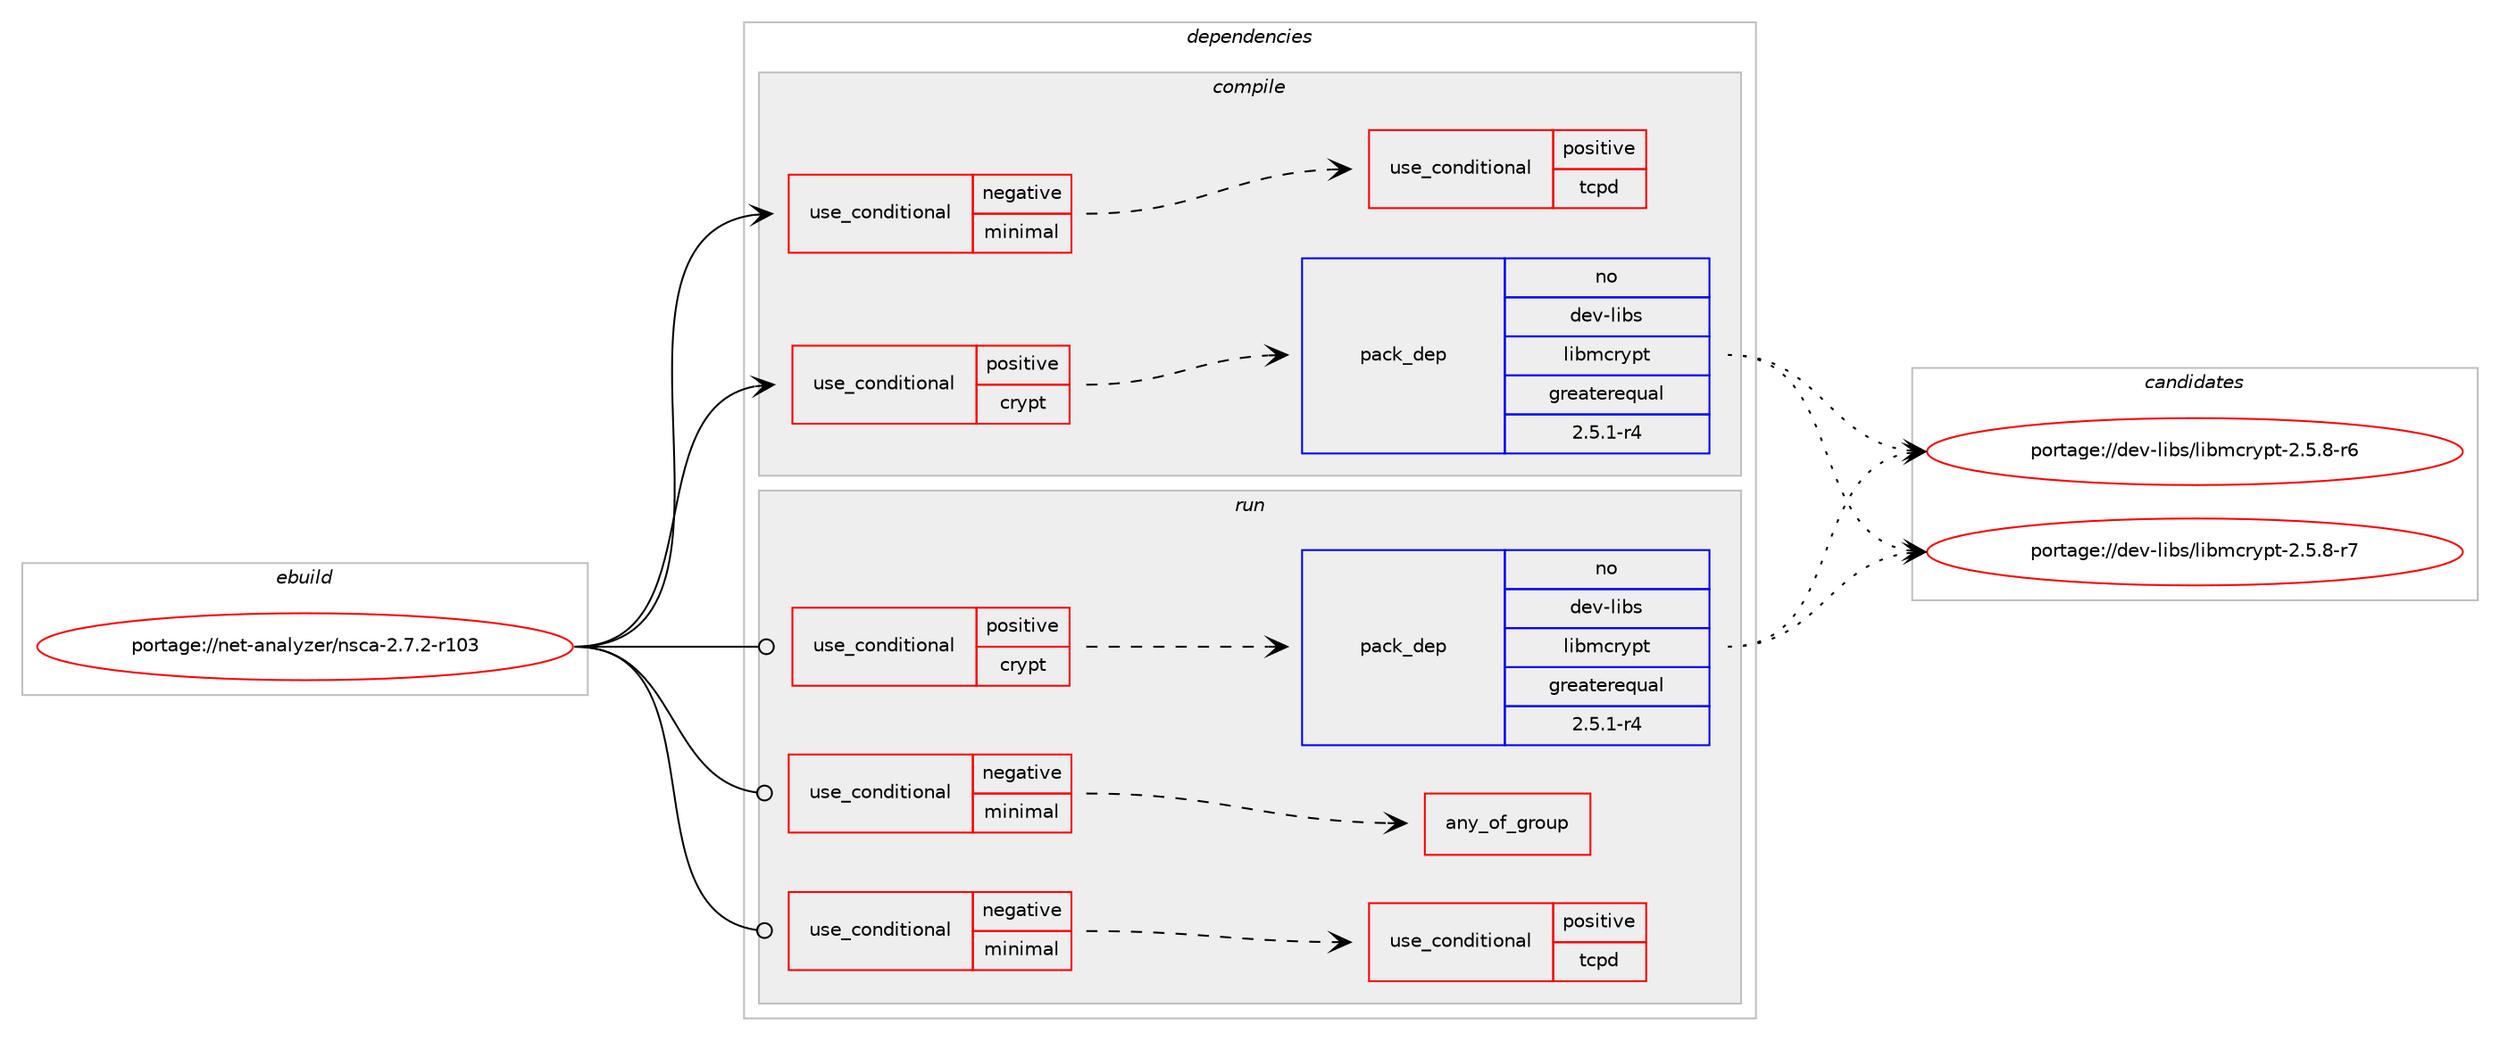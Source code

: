 digraph prolog {

# *************
# Graph options
# *************

newrank=true;
concentrate=true;
compound=true;
graph [rankdir=LR,fontname=Helvetica,fontsize=10,ranksep=1.5];#, ranksep=2.5, nodesep=0.2];
edge  [arrowhead=vee];
node  [fontname=Helvetica,fontsize=10];

# **********
# The ebuild
# **********

subgraph cluster_leftcol {
color=gray;
rank=same;
label=<<i>ebuild</i>>;
id [label="portage://net-analyzer/nsca-2.7.2-r103", color=red, width=4, href="../net-analyzer/nsca-2.7.2-r103.svg"];
}

# ****************
# The dependencies
# ****************

subgraph cluster_midcol {
color=gray;
label=<<i>dependencies</i>>;
subgraph cluster_compile {
fillcolor="#eeeeee";
style=filled;
label=<<i>compile</i>>;
subgraph cond85561 {
dependency174557 [label=<<TABLE BORDER="0" CELLBORDER="1" CELLSPACING="0" CELLPADDING="4"><TR><TD ROWSPAN="3" CELLPADDING="10">use_conditional</TD></TR><TR><TD>negative</TD></TR><TR><TD>minimal</TD></TR></TABLE>>, shape=none, color=red];
subgraph cond85562 {
dependency174558 [label=<<TABLE BORDER="0" CELLBORDER="1" CELLSPACING="0" CELLPADDING="4"><TR><TD ROWSPAN="3" CELLPADDING="10">use_conditional</TD></TR><TR><TD>positive</TD></TR><TR><TD>tcpd</TD></TR></TABLE>>, shape=none, color=red];
# *** BEGIN UNKNOWN DEPENDENCY TYPE (TODO) ***
# dependency174558 -> package_dependency(portage://net-analyzer/nsca-2.7.2-r103,install,no,sys-apps,tcp-wrappers,none,[,,],[],[])
# *** END UNKNOWN DEPENDENCY TYPE (TODO) ***

}
dependency174557:e -> dependency174558:w [weight=20,style="dashed",arrowhead="vee"];
# *** BEGIN UNKNOWN DEPENDENCY TYPE (TODO) ***
# dependency174557 -> package_dependency(portage://net-analyzer/nsca-2.7.2-r103,install,no,acct-group,icinga,none,[,,],[],[])
# *** END UNKNOWN DEPENDENCY TYPE (TODO) ***

# *** BEGIN UNKNOWN DEPENDENCY TYPE (TODO) ***
# dependency174557 -> package_dependency(portage://net-analyzer/nsca-2.7.2-r103,install,no,acct-group,nagios,none,[,,],[],[])
# *** END UNKNOWN DEPENDENCY TYPE (TODO) ***

# *** BEGIN UNKNOWN DEPENDENCY TYPE (TODO) ***
# dependency174557 -> package_dependency(portage://net-analyzer/nsca-2.7.2-r103,install,no,acct-user,icinga,none,[,,],[],[])
# *** END UNKNOWN DEPENDENCY TYPE (TODO) ***

# *** BEGIN UNKNOWN DEPENDENCY TYPE (TODO) ***
# dependency174557 -> package_dependency(portage://net-analyzer/nsca-2.7.2-r103,install,no,acct-user,nagios,none,[,,],[],[])
# *** END UNKNOWN DEPENDENCY TYPE (TODO) ***

}
id:e -> dependency174557:w [weight=20,style="solid",arrowhead="vee"];
subgraph cond85563 {
dependency174559 [label=<<TABLE BORDER="0" CELLBORDER="1" CELLSPACING="0" CELLPADDING="4"><TR><TD ROWSPAN="3" CELLPADDING="10">use_conditional</TD></TR><TR><TD>positive</TD></TR><TR><TD>crypt</TD></TR></TABLE>>, shape=none, color=red];
subgraph pack86466 {
dependency174560 [label=<<TABLE BORDER="0" CELLBORDER="1" CELLSPACING="0" CELLPADDING="4" WIDTH="220"><TR><TD ROWSPAN="6" CELLPADDING="30">pack_dep</TD></TR><TR><TD WIDTH="110">no</TD></TR><TR><TD>dev-libs</TD></TR><TR><TD>libmcrypt</TD></TR><TR><TD>greaterequal</TD></TR><TR><TD>2.5.1-r4</TD></TR></TABLE>>, shape=none, color=blue];
}
dependency174559:e -> dependency174560:w [weight=20,style="dashed",arrowhead="vee"];
}
id:e -> dependency174559:w [weight=20,style="solid",arrowhead="vee"];
}
subgraph cluster_compileandrun {
fillcolor="#eeeeee";
style=filled;
label=<<i>compile and run</i>>;
}
subgraph cluster_run {
fillcolor="#eeeeee";
style=filled;
label=<<i>run</i>>;
subgraph cond85564 {
dependency174561 [label=<<TABLE BORDER="0" CELLBORDER="1" CELLSPACING="0" CELLPADDING="4"><TR><TD ROWSPAN="3" CELLPADDING="10">use_conditional</TD></TR><TR><TD>negative</TD></TR><TR><TD>minimal</TD></TR></TABLE>>, shape=none, color=red];
subgraph any2360 {
dependency174562 [label=<<TABLE BORDER="0" CELLBORDER="1" CELLSPACING="0" CELLPADDING="4"><TR><TD CELLPADDING="10">any_of_group</TD></TR></TABLE>>, shape=none, color=red];# *** BEGIN UNKNOWN DEPENDENCY TYPE (TODO) ***
# dependency174562 -> package_dependency(portage://net-analyzer/nsca-2.7.2-r103,run,no,net-analyzer,icinga,none,[,,],[],[])
# *** END UNKNOWN DEPENDENCY TYPE (TODO) ***

# *** BEGIN UNKNOWN DEPENDENCY TYPE (TODO) ***
# dependency174562 -> package_dependency(portage://net-analyzer/nsca-2.7.2-r103,run,no,net-analyzer,nagios,none,[,,],[],[])
# *** END UNKNOWN DEPENDENCY TYPE (TODO) ***

}
dependency174561:e -> dependency174562:w [weight=20,style="dashed",arrowhead="vee"];
}
id:e -> dependency174561:w [weight=20,style="solid",arrowhead="odot"];
subgraph cond85565 {
dependency174563 [label=<<TABLE BORDER="0" CELLBORDER="1" CELLSPACING="0" CELLPADDING="4"><TR><TD ROWSPAN="3" CELLPADDING="10">use_conditional</TD></TR><TR><TD>negative</TD></TR><TR><TD>minimal</TD></TR></TABLE>>, shape=none, color=red];
subgraph cond85566 {
dependency174564 [label=<<TABLE BORDER="0" CELLBORDER="1" CELLSPACING="0" CELLPADDING="4"><TR><TD ROWSPAN="3" CELLPADDING="10">use_conditional</TD></TR><TR><TD>positive</TD></TR><TR><TD>tcpd</TD></TR></TABLE>>, shape=none, color=red];
# *** BEGIN UNKNOWN DEPENDENCY TYPE (TODO) ***
# dependency174564 -> package_dependency(portage://net-analyzer/nsca-2.7.2-r103,run,no,sys-apps,tcp-wrappers,none,[,,],[],[])
# *** END UNKNOWN DEPENDENCY TYPE (TODO) ***

}
dependency174563:e -> dependency174564:w [weight=20,style="dashed",arrowhead="vee"];
# *** BEGIN UNKNOWN DEPENDENCY TYPE (TODO) ***
# dependency174563 -> package_dependency(portage://net-analyzer/nsca-2.7.2-r103,run,no,acct-group,icinga,none,[,,],[],[])
# *** END UNKNOWN DEPENDENCY TYPE (TODO) ***

# *** BEGIN UNKNOWN DEPENDENCY TYPE (TODO) ***
# dependency174563 -> package_dependency(portage://net-analyzer/nsca-2.7.2-r103,run,no,acct-group,nagios,none,[,,],[],[])
# *** END UNKNOWN DEPENDENCY TYPE (TODO) ***

# *** BEGIN UNKNOWN DEPENDENCY TYPE (TODO) ***
# dependency174563 -> package_dependency(portage://net-analyzer/nsca-2.7.2-r103,run,no,acct-user,icinga,none,[,,],[],[])
# *** END UNKNOWN DEPENDENCY TYPE (TODO) ***

# *** BEGIN UNKNOWN DEPENDENCY TYPE (TODO) ***
# dependency174563 -> package_dependency(portage://net-analyzer/nsca-2.7.2-r103,run,no,acct-user,nagios,none,[,,],[],[])
# *** END UNKNOWN DEPENDENCY TYPE (TODO) ***

}
id:e -> dependency174563:w [weight=20,style="solid",arrowhead="odot"];
subgraph cond85567 {
dependency174565 [label=<<TABLE BORDER="0" CELLBORDER="1" CELLSPACING="0" CELLPADDING="4"><TR><TD ROWSPAN="3" CELLPADDING="10">use_conditional</TD></TR><TR><TD>positive</TD></TR><TR><TD>crypt</TD></TR></TABLE>>, shape=none, color=red];
subgraph pack86467 {
dependency174566 [label=<<TABLE BORDER="0" CELLBORDER="1" CELLSPACING="0" CELLPADDING="4" WIDTH="220"><TR><TD ROWSPAN="6" CELLPADDING="30">pack_dep</TD></TR><TR><TD WIDTH="110">no</TD></TR><TR><TD>dev-libs</TD></TR><TR><TD>libmcrypt</TD></TR><TR><TD>greaterequal</TD></TR><TR><TD>2.5.1-r4</TD></TR></TABLE>>, shape=none, color=blue];
}
dependency174565:e -> dependency174566:w [weight=20,style="dashed",arrowhead="vee"];
}
id:e -> dependency174565:w [weight=20,style="solid",arrowhead="odot"];
# *** BEGIN UNKNOWN DEPENDENCY TYPE (TODO) ***
# id -> package_dependency(portage://net-analyzer/nsca-2.7.2-r103,run,no,sys-apps,openrc,none,[,,],[],[])
# *** END UNKNOWN DEPENDENCY TYPE (TODO) ***

}
}

# **************
# The candidates
# **************

subgraph cluster_choices {
rank=same;
color=gray;
label=<<i>candidates</i>>;

subgraph choice86466 {
color=black;
nodesep=1;
choice10010111845108105981154710810598109991141211121164550465346564511454 [label="portage://dev-libs/libmcrypt-2.5.8-r6", color=red, width=4,href="../dev-libs/libmcrypt-2.5.8-r6.svg"];
choice10010111845108105981154710810598109991141211121164550465346564511455 [label="portage://dev-libs/libmcrypt-2.5.8-r7", color=red, width=4,href="../dev-libs/libmcrypt-2.5.8-r7.svg"];
dependency174560:e -> choice10010111845108105981154710810598109991141211121164550465346564511454:w [style=dotted,weight="100"];
dependency174560:e -> choice10010111845108105981154710810598109991141211121164550465346564511455:w [style=dotted,weight="100"];
}
subgraph choice86467 {
color=black;
nodesep=1;
choice10010111845108105981154710810598109991141211121164550465346564511454 [label="portage://dev-libs/libmcrypt-2.5.8-r6", color=red, width=4,href="../dev-libs/libmcrypt-2.5.8-r6.svg"];
choice10010111845108105981154710810598109991141211121164550465346564511455 [label="portage://dev-libs/libmcrypt-2.5.8-r7", color=red, width=4,href="../dev-libs/libmcrypt-2.5.8-r7.svg"];
dependency174566:e -> choice10010111845108105981154710810598109991141211121164550465346564511454:w [style=dotted,weight="100"];
dependency174566:e -> choice10010111845108105981154710810598109991141211121164550465346564511455:w [style=dotted,weight="100"];
}
}

}
